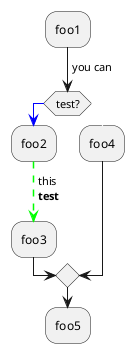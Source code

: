 @startuml

:foo1;
-> you can;
if(test?) then
-[#blue]->
:foo2;
-[#0f0,dashed]->this
**test**;
:foo3;
else
-[#fff,dotted]->
:foo4;
endif
:foo5;


@enduml